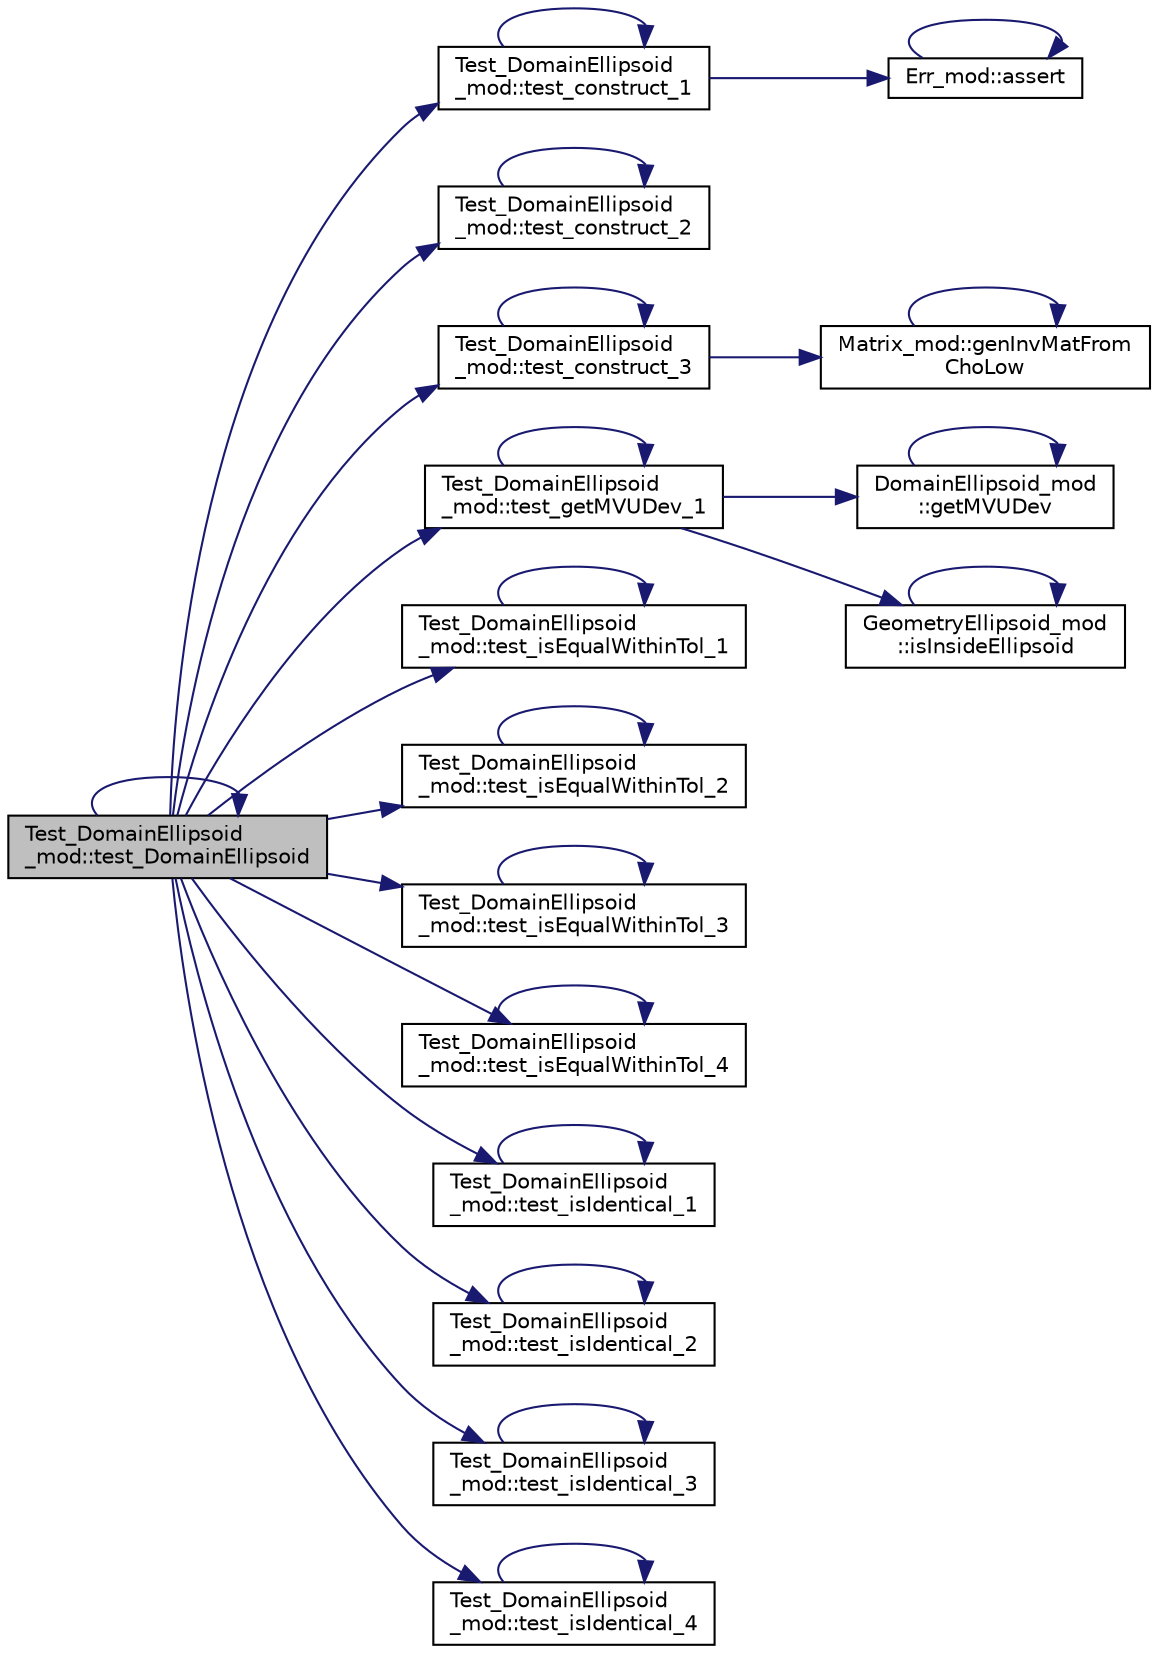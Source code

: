 digraph "Test_DomainEllipsoid_mod::test_DomainEllipsoid"
{
 // LATEX_PDF_SIZE
  edge [fontname="Helvetica",fontsize="10",labelfontname="Helvetica",labelfontsize="10"];
  node [fontname="Helvetica",fontsize="10",shape=record];
  rankdir="LR";
  Node1 [label="Test_DomainEllipsoid\l_mod::test_DomainEllipsoid",height=0.2,width=0.4,color="black", fillcolor="grey75", style="filled", fontcolor="black",tooltip=" "];
  Node1 -> Node2 [color="midnightblue",fontsize="10",style="solid",fontname="Helvetica"];
  Node2 [label="Test_DomainEllipsoid\l_mod::test_construct_1",height=0.2,width=0.4,color="black", fillcolor="white", style="filled",URL="$namespaceTest__DomainEllipsoid__mod.html#ad71d5e83b553b546213906c634e03d4e",tooltip="Test construct for a 1-dimensional spherical domain."];
  Node2 -> Node3 [color="midnightblue",fontsize="10",style="solid",fontname="Helvetica"];
  Node3 [label="Err_mod::assert",height=0.2,width=0.4,color="black", fillcolor="white", style="filled",URL="$namespaceErr__mod.html#a36a83db6a4f7bbdd52e4e1a4da550e31",tooltip="Verify the assertion holds. If not, print the (optional) input message on stdout and return or error-..."];
  Node3 -> Node3 [color="midnightblue",fontsize="10",style="solid",fontname="Helvetica"];
  Node2 -> Node2 [color="midnightblue",fontsize="10",style="solid",fontname="Helvetica"];
  Node1 -> Node4 [color="midnightblue",fontsize="10",style="solid",fontname="Helvetica"];
  Node4 [label="Test_DomainEllipsoid\l_mod::test_construct_2",height=0.2,width=0.4,color="black", fillcolor="white", style="filled",URL="$namespaceTest__DomainEllipsoid__mod.html#a64e4b8a20bf5498a54ded7c4d84210e9",tooltip="Test construct for a 2-dimensional spherical domain."];
  Node4 -> Node4 [color="midnightblue",fontsize="10",style="solid",fontname="Helvetica"];
  Node1 -> Node5 [color="midnightblue",fontsize="10",style="solid",fontname="Helvetica"];
  Node5 [label="Test_DomainEllipsoid\l_mod::test_construct_3",height=0.2,width=0.4,color="black", fillcolor="white", style="filled",URL="$namespaceTest__DomainEllipsoid__mod.html#a8e314f0f68f5b8c520ae584c873fa01c",tooltip="Test construct for a multi-dimensional non-spherical domain."];
  Node5 -> Node6 [color="midnightblue",fontsize="10",style="solid",fontname="Helvetica"];
  Node6 [label="Matrix_mod::genInvMatFrom\lChoLow",height=0.2,width=0.4,color="black", fillcolor="white", style="filled",URL="$namespaceMatrix__mod.html#a9d5274f6fbae77140a1857d6ef6ee5a3",tooltip="Generate the inverse matrix of a symmetric-positive-definite matrix, whose Cholesky Lower triangle is..."];
  Node6 -> Node6 [color="midnightblue",fontsize="10",style="solid",fontname="Helvetica"];
  Node5 -> Node5 [color="midnightblue",fontsize="10",style="solid",fontname="Helvetica"];
  Node1 -> Node1 [color="midnightblue",fontsize="10",style="solid",fontname="Helvetica"];
  Node1 -> Node7 [color="midnightblue",fontsize="10",style="solid",fontname="Helvetica"];
  Node7 [label="Test_DomainEllipsoid\l_mod::test_getMVUDev_1",height=0.2,width=0.4,color="black", fillcolor="white", style="filled",URL="$namespaceTest__DomainEllipsoid__mod.html#a070c387909a0550fe03a4d1f11cbe918",tooltip=" "];
  Node7 -> Node8 [color="midnightblue",fontsize="10",style="solid",fontname="Helvetica"];
  Node8 [label="DomainEllipsoid_mod\l::getMVUDev",height=0.2,width=0.4,color="black", fillcolor="white", style="filled",URL="$namespaceDomainEllipsoid__mod.html#a2f4e252361ff4420136821baffb46ae1",tooltip="Amir Shahmoradi, April 25, 2016, 2:21 PM, IFS, University of Texas at Austin."];
  Node8 -> Node8 [color="midnightblue",fontsize="10",style="solid",fontname="Helvetica"];
  Node7 -> Node9 [color="midnightblue",fontsize="10",style="solid",fontname="Helvetica"];
  Node9 [label="GeometryEllipsoid_mod\l::isInsideEllipsoid",height=0.2,width=0.4,color="black", fillcolor="white", style="filled",URL="$namespaceGeometryEllipsoid__mod.html#afeac7489b547f5e859f0dc626f84276e",tooltip="Return .true. if the input NormedPoint (normalized with respect to the center of the target ellipsoid..."];
  Node9 -> Node9 [color="midnightblue",fontsize="10",style="solid",fontname="Helvetica"];
  Node7 -> Node7 [color="midnightblue",fontsize="10",style="solid",fontname="Helvetica"];
  Node1 -> Node10 [color="midnightblue",fontsize="10",style="solid",fontname="Helvetica"];
  Node10 [label="Test_DomainEllipsoid\l_mod::test_isEqualWithinTol_1",height=0.2,width=0.4,color="black", fillcolor="white", style="filled",URL="$namespaceTest__DomainEllipsoid__mod.html#a2a523b8fd7250a795243d3130d6ea63f",tooltip="Test if isEqual() returns .true. for two identical domains."];
  Node10 -> Node10 [color="midnightblue",fontsize="10",style="solid",fontname="Helvetica"];
  Node1 -> Node11 [color="midnightblue",fontsize="10",style="solid",fontname="Helvetica"];
  Node11 [label="Test_DomainEllipsoid\l_mod::test_isEqualWithinTol_2",height=0.2,width=0.4,color="black", fillcolor="white", style="filled",URL="$namespaceTest__DomainEllipsoid__mod.html#a4f523cc472f5aa809678189fc7c852b2",tooltip="Test if isEqual() returns .false. for two domains with different Centers."];
  Node11 -> Node11 [color="midnightblue",fontsize="10",style="solid",fontname="Helvetica"];
  Node1 -> Node12 [color="midnightblue",fontsize="10",style="solid",fontname="Helvetica"];
  Node12 [label="Test_DomainEllipsoid\l_mod::test_isEqualWithinTol_3",height=0.2,width=0.4,color="black", fillcolor="white", style="filled",URL="$namespaceTest__DomainEllipsoid__mod.html#a1c7ff4cefa20e9485626f018dd3eb669",tooltip="Test if isEqual() returns .false. for two domains with different RepMats."];
  Node12 -> Node12 [color="midnightblue",fontsize="10",style="solid",fontname="Helvetica"];
  Node1 -> Node13 [color="midnightblue",fontsize="10",style="solid",fontname="Helvetica"];
  Node13 [label="Test_DomainEllipsoid\l_mod::test_isEqualWithinTol_4",height=0.2,width=0.4,color="black", fillcolor="white", style="filled",URL="$namespaceTest__DomainEllipsoid__mod.html#a03a5bbc0e4779ead0cd4a26dad74fc2b",tooltip="Test if isEqual() returns .false. for two domains with different dimensions."];
  Node13 -> Node13 [color="midnightblue",fontsize="10",style="solid",fontname="Helvetica"];
  Node1 -> Node14 [color="midnightblue",fontsize="10",style="solid",fontname="Helvetica"];
  Node14 [label="Test_DomainEllipsoid\l_mod::test_isIdentical_1",height=0.2,width=0.4,color="black", fillcolor="white", style="filled",URL="$namespaceTest__DomainEllipsoid__mod.html#a33a56f98ddf3a9c0e4cb0323820877d6",tooltip="Test if isEqual() returns .true. for two identical domains."];
  Node14 -> Node14 [color="midnightblue",fontsize="10",style="solid",fontname="Helvetica"];
  Node1 -> Node15 [color="midnightblue",fontsize="10",style="solid",fontname="Helvetica"];
  Node15 [label="Test_DomainEllipsoid\l_mod::test_isIdentical_2",height=0.2,width=0.4,color="black", fillcolor="white", style="filled",URL="$namespaceTest__DomainEllipsoid__mod.html#a60c73282ae1e5cfb9b1d9296af522501",tooltip="Test if isEqual() returns .false. for two domains with different Centers."];
  Node15 -> Node15 [color="midnightblue",fontsize="10",style="solid",fontname="Helvetica"];
  Node1 -> Node16 [color="midnightblue",fontsize="10",style="solid",fontname="Helvetica"];
  Node16 [label="Test_DomainEllipsoid\l_mod::test_isIdentical_3",height=0.2,width=0.4,color="black", fillcolor="white", style="filled",URL="$namespaceTest__DomainEllipsoid__mod.html#a1b9e0a5dd509b846f2dded5ac7160f51",tooltip="Test if isEqual() returns .false. for two domains with different RepMats."];
  Node16 -> Node16 [color="midnightblue",fontsize="10",style="solid",fontname="Helvetica"];
  Node1 -> Node17 [color="midnightblue",fontsize="10",style="solid",fontname="Helvetica"];
  Node17 [label="Test_DomainEllipsoid\l_mod::test_isIdentical_4",height=0.2,width=0.4,color="black", fillcolor="white", style="filled",URL="$namespaceTest__DomainEllipsoid__mod.html#a1b7b224bc7516bd7982e67315a7fcb4e",tooltip="Test if isEqual() returns .false. for two domains with different dimensions."];
  Node17 -> Node17 [color="midnightblue",fontsize="10",style="solid",fontname="Helvetica"];
}
